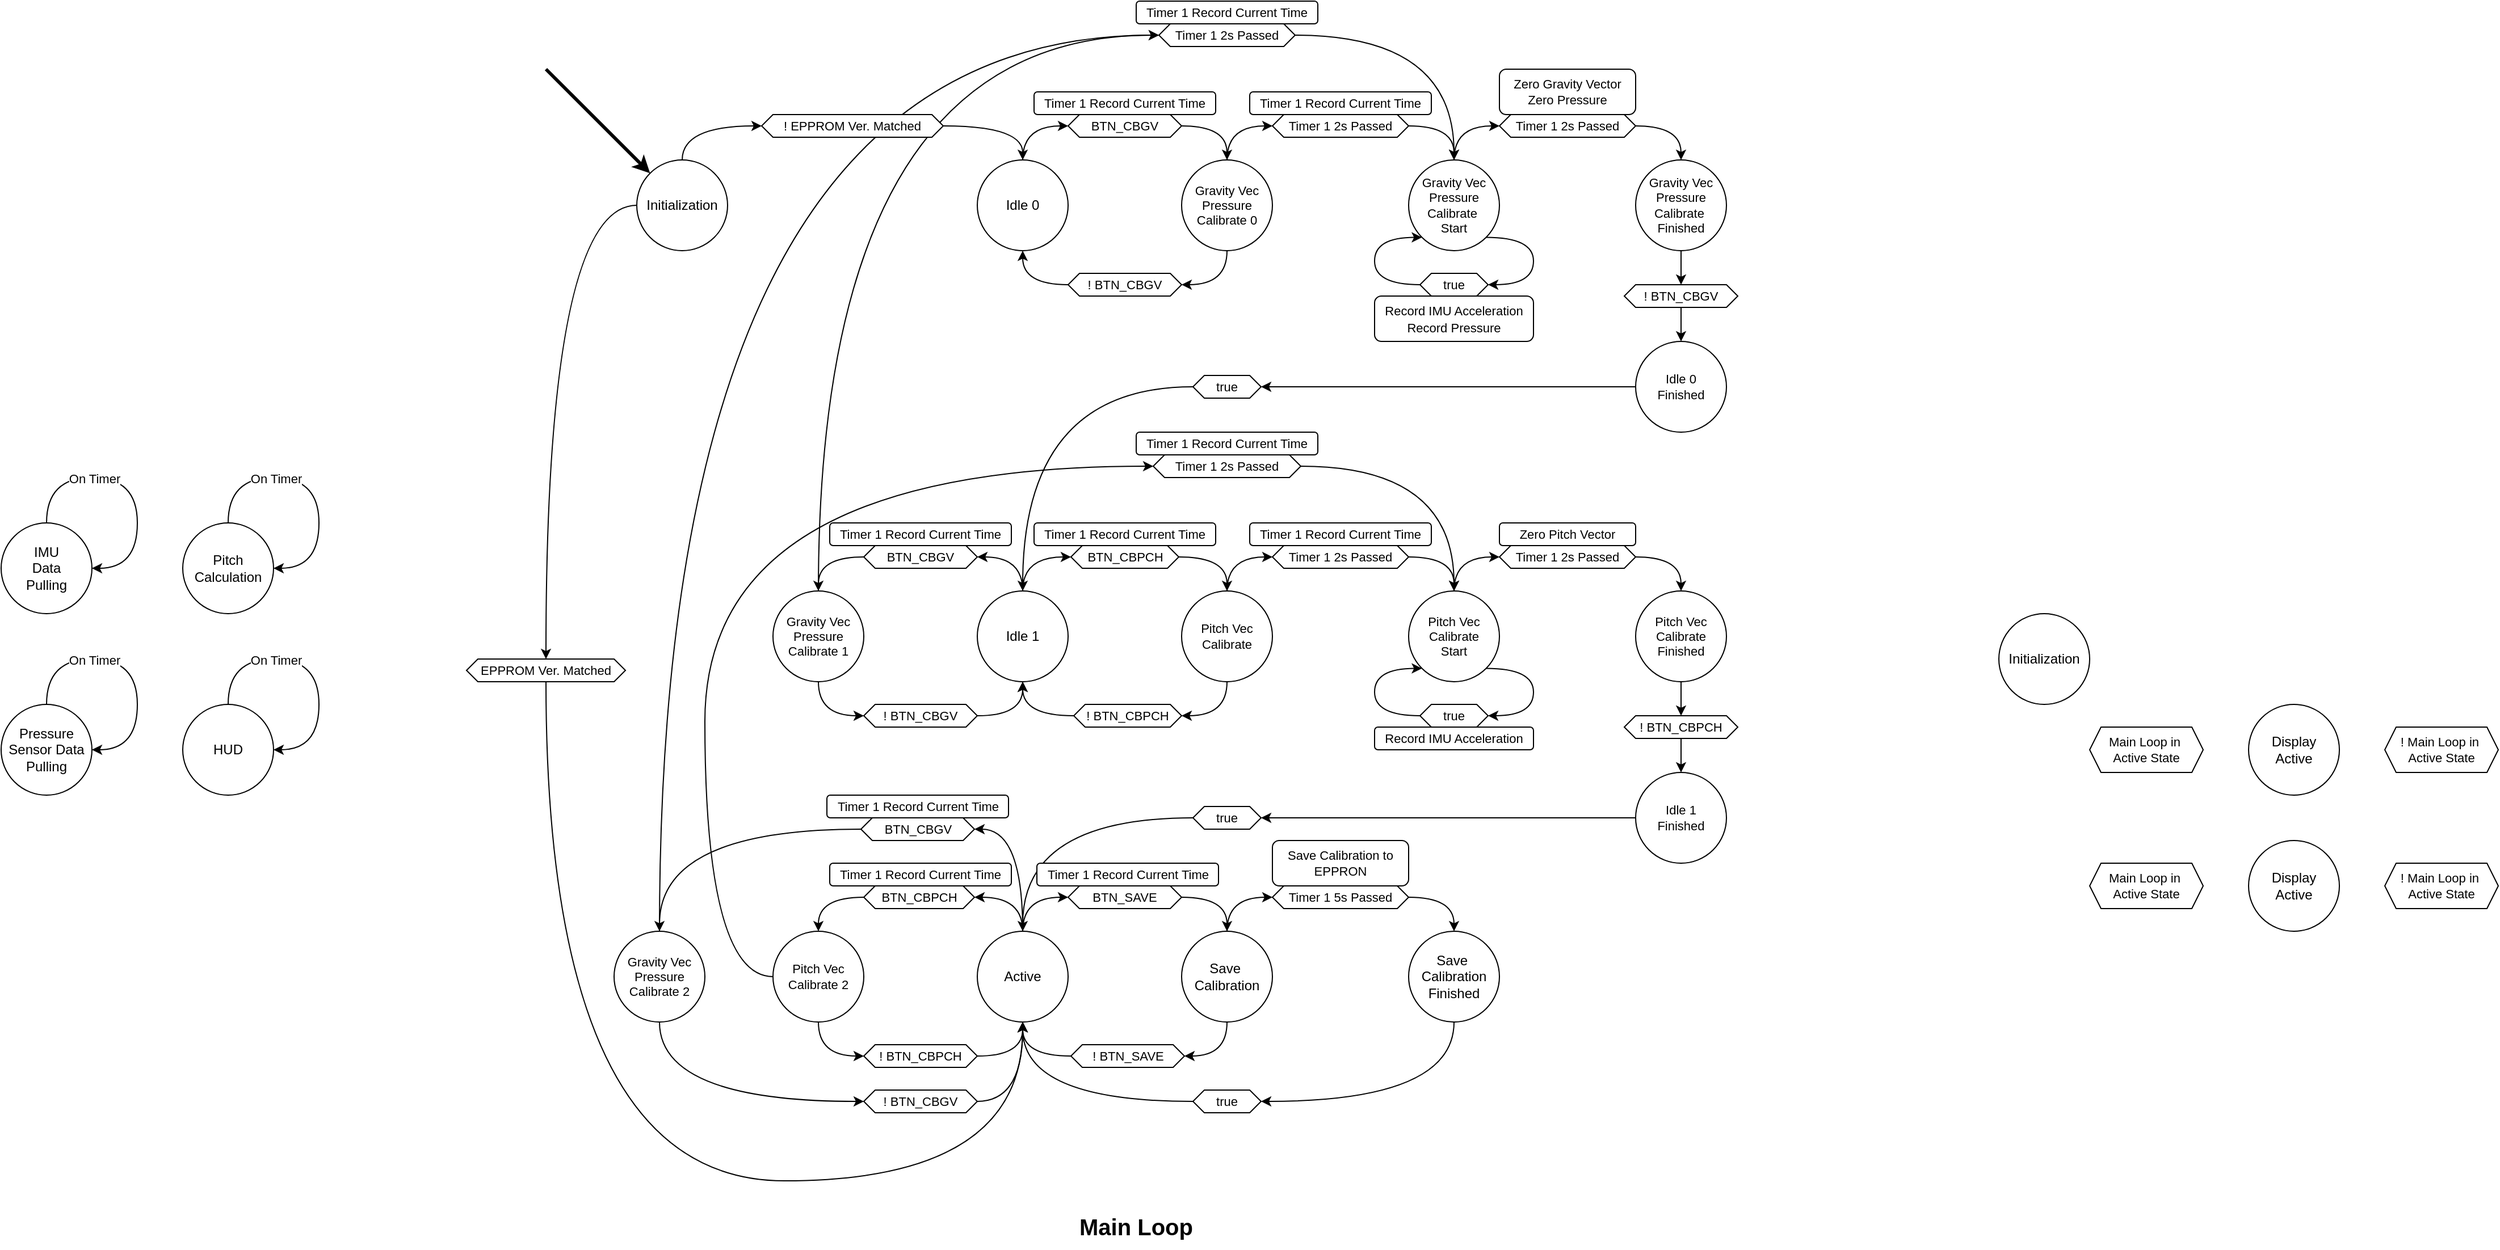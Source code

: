 <mxfile version="26.0.4">
  <diagram name="Page-1" id="vc2-ugjVfAUITuuNlwr3">
    <mxGraphModel dx="2925" dy="1465" grid="1" gridSize="10" guides="1" tooltips="1" connect="1" arrows="1" fold="1" page="1" pageScale="1" pageWidth="850" pageHeight="1100" math="0" shadow="0">
      <root>
        <mxCell id="0" />
        <mxCell id="1" parent="0" />
        <mxCell id="wyJI5OHo2Kch5RlbWxAS-3" style="edgeStyle=orthogonalEdgeStyle;rounded=0;orthogonalLoop=1;jettySize=auto;html=1;exitX=0.5;exitY=0;exitDx=0;exitDy=0;entryX=1;entryY=0.5;entryDx=0;entryDy=0;curved=1;" parent="1" source="wyJI5OHo2Kch5RlbWxAS-1" target="wyJI5OHo2Kch5RlbWxAS-1" edge="1">
          <mxGeometry relative="1" as="geometry">
            <mxPoint x="-630" y="920" as="targetPoint" />
            <Array as="points">
              <mxPoint x="-720" y="1040" />
              <mxPoint x="-640" y="1040" />
              <mxPoint x="-640" y="1120" />
            </Array>
          </mxGeometry>
        </mxCell>
        <mxCell id="wyJI5OHo2Kch5RlbWxAS-4" value="On Timer" style="edgeLabel;html=1;align=center;verticalAlign=middle;resizable=0;points=[];" parent="wyJI5OHo2Kch5RlbWxAS-3" vertex="1" connectable="0">
          <mxGeometry x="-0.317" y="-1" relative="1" as="geometry">
            <mxPoint as="offset" />
          </mxGeometry>
        </mxCell>
        <mxCell id="wyJI5OHo2Kch5RlbWxAS-1" value="IMU&lt;div&gt;Data&lt;/div&gt;&lt;div&gt;Pulling&lt;/div&gt;" style="ellipse;whiteSpace=wrap;html=1;aspect=fixed;" parent="1" vertex="1">
          <mxGeometry x="-760" y="1080" width="80" height="80" as="geometry" />
        </mxCell>
        <mxCell id="wyJI5OHo2Kch5RlbWxAS-5" style="edgeStyle=orthogonalEdgeStyle;rounded=0;orthogonalLoop=1;jettySize=auto;html=1;exitX=0.5;exitY=0;exitDx=0;exitDy=0;entryX=1;entryY=0.5;entryDx=0;entryDy=0;curved=1;" parent="1" source="wyJI5OHo2Kch5RlbWxAS-7" target="wyJI5OHo2Kch5RlbWxAS-7" edge="1">
          <mxGeometry relative="1" as="geometry">
            <mxPoint x="-470" y="920" as="targetPoint" />
            <Array as="points">
              <mxPoint x="-560" y="1040" />
              <mxPoint x="-480" y="1040" />
              <mxPoint x="-480" y="1120" />
            </Array>
          </mxGeometry>
        </mxCell>
        <mxCell id="wyJI5OHo2Kch5RlbWxAS-6" value="On Timer" style="edgeLabel;html=1;align=center;verticalAlign=middle;resizable=0;points=[];" parent="wyJI5OHo2Kch5RlbWxAS-5" vertex="1" connectable="0">
          <mxGeometry x="-0.317" y="-1" relative="1" as="geometry">
            <mxPoint as="offset" />
          </mxGeometry>
        </mxCell>
        <mxCell id="wyJI5OHo2Kch5RlbWxAS-7" value="Pitch Calculation" style="ellipse;whiteSpace=wrap;html=1;aspect=fixed;" parent="1" vertex="1">
          <mxGeometry x="-600" y="1080" width="80" height="80" as="geometry" />
        </mxCell>
        <mxCell id="wyJI5OHo2Kch5RlbWxAS-8" style="edgeStyle=orthogonalEdgeStyle;rounded=0;orthogonalLoop=1;jettySize=auto;html=1;exitX=0.5;exitY=0;exitDx=0;exitDy=0;entryX=1;entryY=0.5;entryDx=0;entryDy=0;curved=1;" parent="1" source="wyJI5OHo2Kch5RlbWxAS-10" target="wyJI5OHo2Kch5RlbWxAS-10" edge="1">
          <mxGeometry relative="1" as="geometry">
            <mxPoint x="-470" y="1080" as="targetPoint" />
            <Array as="points">
              <mxPoint x="-560" y="1200" />
              <mxPoint x="-480" y="1200" />
              <mxPoint x="-480" y="1280" />
            </Array>
          </mxGeometry>
        </mxCell>
        <mxCell id="wyJI5OHo2Kch5RlbWxAS-9" value="On Timer" style="edgeLabel;html=1;align=center;verticalAlign=middle;resizable=0;points=[];" parent="wyJI5OHo2Kch5RlbWxAS-8" vertex="1" connectable="0">
          <mxGeometry x="-0.317" y="-1" relative="1" as="geometry">
            <mxPoint as="offset" />
          </mxGeometry>
        </mxCell>
        <mxCell id="wyJI5OHo2Kch5RlbWxAS-10" value="HUD" style="ellipse;whiteSpace=wrap;html=1;aspect=fixed;" parent="1" vertex="1">
          <mxGeometry x="-600" y="1240" width="80" height="80" as="geometry" />
        </mxCell>
        <mxCell id="wyJI5OHo2Kch5RlbWxAS-11" style="edgeStyle=orthogonalEdgeStyle;rounded=0;orthogonalLoop=1;jettySize=auto;html=1;exitX=0.5;exitY=0;exitDx=0;exitDy=0;entryX=1;entryY=0.5;entryDx=0;entryDy=0;curved=1;" parent="1" source="wyJI5OHo2Kch5RlbWxAS-13" target="wyJI5OHo2Kch5RlbWxAS-13" edge="1">
          <mxGeometry relative="1" as="geometry">
            <mxPoint x="-630" y="1080" as="targetPoint" />
            <Array as="points">
              <mxPoint x="-720" y="1200" />
              <mxPoint x="-640" y="1200" />
              <mxPoint x="-640" y="1280" />
            </Array>
          </mxGeometry>
        </mxCell>
        <mxCell id="wyJI5OHo2Kch5RlbWxAS-12" value="On Timer" style="edgeLabel;html=1;align=center;verticalAlign=middle;resizable=0;points=[];" parent="wyJI5OHo2Kch5RlbWxAS-11" vertex="1" connectable="0">
          <mxGeometry x="-0.317" y="-1" relative="1" as="geometry">
            <mxPoint as="offset" />
          </mxGeometry>
        </mxCell>
        <mxCell id="wyJI5OHo2Kch5RlbWxAS-13" value="Pressure Sensor Data Pulling" style="ellipse;whiteSpace=wrap;html=1;aspect=fixed;" parent="1" vertex="1">
          <mxGeometry x="-760" y="1240" width="80" height="80" as="geometry" />
        </mxCell>
        <mxCell id="_yVc6Fe7BxlGdp1vEw1C-26" style="edgeStyle=orthogonalEdgeStyle;shape=connector;curved=1;rounded=0;orthogonalLoop=1;jettySize=auto;html=1;exitX=0.5;exitY=0;exitDx=0;exitDy=0;entryX=0;entryY=0.5;entryDx=0;entryDy=0;strokeColor=default;align=center;verticalAlign=middle;fontFamily=Helvetica;fontSize=11;fontColor=default;labelBackgroundColor=default;endArrow=classic;" edge="1" parent="1" source="wyJI5OHo2Kch5RlbWxAS-14" target="_yVc6Fe7BxlGdp1vEw1C-16">
          <mxGeometry relative="1" as="geometry" />
        </mxCell>
        <mxCell id="wyJI5OHo2Kch5RlbWxAS-14" value="Idle 0" style="ellipse;whiteSpace=wrap;html=1;aspect=fixed;" parent="1" vertex="1">
          <mxGeometry x="100" y="760" width="80" height="80" as="geometry" />
        </mxCell>
        <mxCell id="_yVc6Fe7BxlGdp1vEw1C-29" style="edgeStyle=orthogonalEdgeStyle;shape=connector;curved=1;rounded=0;orthogonalLoop=1;jettySize=auto;html=1;exitX=0.5;exitY=1;exitDx=0;exitDy=0;entryX=1;entryY=0.5;entryDx=0;entryDy=0;strokeColor=default;align=center;verticalAlign=middle;fontFamily=Helvetica;fontSize=11;fontColor=default;labelBackgroundColor=default;endArrow=classic;" edge="1" parent="1" source="wyJI5OHo2Kch5RlbWxAS-16" target="_yVc6Fe7BxlGdp1vEw1C-19">
          <mxGeometry relative="1" as="geometry" />
        </mxCell>
        <mxCell id="_yVc6Fe7BxlGdp1vEw1C-31" style="edgeStyle=orthogonalEdgeStyle;shape=connector;curved=1;rounded=0;orthogonalLoop=1;jettySize=auto;html=1;exitX=0.5;exitY=0;exitDx=0;exitDy=0;entryX=0;entryY=0.5;entryDx=0;entryDy=0;strokeColor=default;align=center;verticalAlign=middle;fontFamily=Helvetica;fontSize=11;fontColor=default;labelBackgroundColor=default;endArrow=classic;" edge="1" parent="1" source="wyJI5OHo2Kch5RlbWxAS-16" target="_yVc6Fe7BxlGdp1vEw1C-18">
          <mxGeometry relative="1" as="geometry" />
        </mxCell>
        <mxCell id="wyJI5OHo2Kch5RlbWxAS-16" value="&lt;div&gt;Gravity Vec&lt;/div&gt;&lt;div&gt;Pressure&lt;/div&gt;&lt;div&gt;Calibrate 0&lt;/div&gt;" style="ellipse;whiteSpace=wrap;html=1;aspect=fixed;fontFamily=Helvetica;fontSize=11;fontColor=default;labelBackgroundColor=default;" parent="1" vertex="1">
          <mxGeometry x="280" y="760" width="80" height="80" as="geometry" />
        </mxCell>
        <mxCell id="_yVc6Fe7BxlGdp1vEw1C-33" style="edgeStyle=orthogonalEdgeStyle;shape=connector;curved=1;rounded=0;orthogonalLoop=1;jettySize=auto;html=1;exitX=1;exitY=1;exitDx=0;exitDy=0;entryX=1;entryY=0.5;entryDx=0;entryDy=0;strokeColor=default;align=center;verticalAlign=middle;fontFamily=Helvetica;fontSize=11;fontColor=default;labelBackgroundColor=default;endArrow=classic;" edge="1" parent="1" source="wyJI5OHo2Kch5RlbWxAS-17" target="_yVc6Fe7BxlGdp1vEw1C-20">
          <mxGeometry relative="1" as="geometry">
            <Array as="points">
              <mxPoint x="590" y="828" />
              <mxPoint x="590" y="870" />
            </Array>
          </mxGeometry>
        </mxCell>
        <mxCell id="_yVc6Fe7BxlGdp1vEw1C-35" style="edgeStyle=orthogonalEdgeStyle;shape=connector;curved=1;rounded=0;orthogonalLoop=1;jettySize=auto;html=1;exitX=0.5;exitY=0;exitDx=0;exitDy=0;entryX=0;entryY=0.5;entryDx=0;entryDy=0;strokeColor=default;align=center;verticalAlign=middle;fontFamily=Helvetica;fontSize=11;fontColor=default;labelBackgroundColor=default;endArrow=classic;" edge="1" parent="1" source="wyJI5OHo2Kch5RlbWxAS-17" target="_yVc6Fe7BxlGdp1vEw1C-23">
          <mxGeometry relative="1" as="geometry" />
        </mxCell>
        <mxCell id="wyJI5OHo2Kch5RlbWxAS-17" value="&lt;div&gt;&lt;div&gt;Gravity Vec&lt;/div&gt;&lt;div&gt;Pressure&lt;/div&gt;Calibrate&amp;nbsp;&lt;/div&gt;&lt;div&gt;Start&lt;br&gt;&lt;/div&gt;" style="ellipse;whiteSpace=wrap;html=1;aspect=fixed;fontFamily=Helvetica;fontSize=11;fontColor=default;labelBackgroundColor=default;" parent="1" vertex="1">
          <mxGeometry x="480" y="760" width="80" height="80" as="geometry" />
        </mxCell>
        <mxCell id="_yVc6Fe7BxlGdp1vEw1C-165" style="edgeStyle=orthogonalEdgeStyle;shape=connector;curved=1;rounded=0;orthogonalLoop=1;jettySize=auto;html=1;exitX=0.5;exitY=1;exitDx=0;exitDy=0;entryX=0.5;entryY=0;entryDx=0;entryDy=0;strokeColor=default;align=center;verticalAlign=middle;fontFamily=Helvetica;fontSize=11;fontColor=default;labelBackgroundColor=default;endArrow=classic;" edge="1" parent="1" source="wyJI5OHo2Kch5RlbWxAS-18" target="_yVc6Fe7BxlGdp1vEw1C-110">
          <mxGeometry relative="1" as="geometry" />
        </mxCell>
        <mxCell id="wyJI5OHo2Kch5RlbWxAS-18" value="&lt;div&gt;&lt;div&gt;Gravity Vec&lt;/div&gt;&lt;div&gt;Pressure&lt;/div&gt;Calibrate&amp;nbsp;&lt;/div&gt;&lt;div&gt;Finished&lt;br&gt;&lt;/div&gt;" style="ellipse;whiteSpace=wrap;html=1;aspect=fixed;fontFamily=Helvetica;fontSize=11;fontColor=default;labelBackgroundColor=default;" parent="1" vertex="1">
          <mxGeometry x="680" y="760" width="80" height="80" as="geometry" />
        </mxCell>
        <mxCell id="wyJI5OHo2Kch5RlbWxAS-42" value="Zero Gravity Vector&lt;div&gt;Zero Pressure&lt;/div&gt;" style="rounded=1;whiteSpace=wrap;html=1;fontFamily=Helvetica;fontSize=11;fontColor=default;labelBackgroundColor=default;" parent="1" vertex="1">
          <mxGeometry x="560" y="680" width="120" height="40" as="geometry" />
        </mxCell>
        <mxCell id="_yVc6Fe7BxlGdp1vEw1C-2" value="&lt;span style=&quot;font-size: 11px; text-wrap: nowrap; background-color: rgb(255, 255, 255);&quot;&gt;Timer 1 Record Current Time&lt;/span&gt;" style="rounded=1;whiteSpace=wrap;html=1;" vertex="1" parent="1">
          <mxGeometry x="150" y="700" width="160" height="20" as="geometry" />
        </mxCell>
        <mxCell id="_yVc6Fe7BxlGdp1vEw1C-28" style="edgeStyle=orthogonalEdgeStyle;shape=connector;curved=1;rounded=0;orthogonalLoop=1;jettySize=auto;html=1;exitX=1;exitY=0.5;exitDx=0;exitDy=0;entryX=0.5;entryY=0;entryDx=0;entryDy=0;strokeColor=default;align=center;verticalAlign=middle;fontFamily=Helvetica;fontSize=11;fontColor=default;labelBackgroundColor=default;endArrow=classic;" edge="1" parent="1" source="_yVc6Fe7BxlGdp1vEw1C-16" target="wyJI5OHo2Kch5RlbWxAS-16">
          <mxGeometry relative="1" as="geometry" />
        </mxCell>
        <mxCell id="_yVc6Fe7BxlGdp1vEw1C-16" value="&lt;span style=&quot;text-wrap: nowrap;&quot;&gt;BTN_CBGV&lt;/span&gt;" style="shape=hexagon;perimeter=hexagonPerimeter2;whiteSpace=wrap;html=1;fixedSize=1;fontFamily=Helvetica;fontSize=11;fontColor=default;labelBackgroundColor=default;size=10;" vertex="1" parent="1">
          <mxGeometry x="180" y="720" width="100" height="20" as="geometry" />
        </mxCell>
        <mxCell id="_yVc6Fe7BxlGdp1vEw1C-32" style="edgeStyle=orthogonalEdgeStyle;shape=connector;curved=1;rounded=0;orthogonalLoop=1;jettySize=auto;html=1;exitX=1;exitY=0.5;exitDx=0;exitDy=0;entryX=0.5;entryY=0;entryDx=0;entryDy=0;strokeColor=default;align=center;verticalAlign=middle;fontFamily=Helvetica;fontSize=11;fontColor=default;labelBackgroundColor=default;endArrow=classic;" edge="1" parent="1" source="_yVc6Fe7BxlGdp1vEw1C-18" target="wyJI5OHo2Kch5RlbWxAS-17">
          <mxGeometry relative="1" as="geometry" />
        </mxCell>
        <mxCell id="_yVc6Fe7BxlGdp1vEw1C-18" value="&lt;span style=&quot;text-wrap: nowrap;&quot;&gt;Timer 1&amp;nbsp;&lt;/span&gt;&lt;span style=&quot;text-wrap: nowrap;&quot;&gt;2s Passed&lt;/span&gt;" style="shape=hexagon;perimeter=hexagonPerimeter2;whiteSpace=wrap;html=1;fixedSize=1;fontFamily=Helvetica;fontSize=11;fontColor=default;labelBackgroundColor=default;size=10;" vertex="1" parent="1">
          <mxGeometry x="360" y="720" width="120" height="20" as="geometry" />
        </mxCell>
        <mxCell id="_yVc6Fe7BxlGdp1vEw1C-30" style="edgeStyle=orthogonalEdgeStyle;shape=connector;curved=1;rounded=0;orthogonalLoop=1;jettySize=auto;html=1;exitX=0;exitY=0.5;exitDx=0;exitDy=0;entryX=0.5;entryY=1;entryDx=0;entryDy=0;strokeColor=default;align=center;verticalAlign=middle;fontFamily=Helvetica;fontSize=11;fontColor=default;labelBackgroundColor=default;endArrow=classic;" edge="1" parent="1" source="_yVc6Fe7BxlGdp1vEw1C-19" target="wyJI5OHo2Kch5RlbWxAS-14">
          <mxGeometry relative="1" as="geometry" />
        </mxCell>
        <mxCell id="_yVc6Fe7BxlGdp1vEw1C-19" value="&lt;span style=&quot;text-wrap: nowrap;&quot;&gt;! BTN_CBGV&lt;/span&gt;" style="shape=hexagon;perimeter=hexagonPerimeter2;whiteSpace=wrap;html=1;fixedSize=1;fontFamily=Helvetica;fontSize=11;fontColor=default;labelBackgroundColor=default;size=10;" vertex="1" parent="1">
          <mxGeometry x="180" y="860" width="100" height="20" as="geometry" />
        </mxCell>
        <mxCell id="_yVc6Fe7BxlGdp1vEw1C-34" style="edgeStyle=orthogonalEdgeStyle;shape=connector;curved=1;rounded=0;orthogonalLoop=1;jettySize=auto;html=1;exitX=0;exitY=0.5;exitDx=0;exitDy=0;entryX=0;entryY=1;entryDx=0;entryDy=0;strokeColor=default;align=center;verticalAlign=middle;fontFamily=Helvetica;fontSize=11;fontColor=default;labelBackgroundColor=default;endArrow=classic;" edge="1" parent="1" source="_yVc6Fe7BxlGdp1vEw1C-20" target="wyJI5OHo2Kch5RlbWxAS-17">
          <mxGeometry relative="1" as="geometry">
            <Array as="points">
              <mxPoint x="450" y="870" />
              <mxPoint x="450" y="828" />
            </Array>
          </mxGeometry>
        </mxCell>
        <mxCell id="_yVc6Fe7BxlGdp1vEw1C-20" value="&lt;span style=&quot;text-wrap: nowrap;&quot;&gt;true&lt;/span&gt;" style="shape=hexagon;perimeter=hexagonPerimeter2;whiteSpace=wrap;html=1;fixedSize=1;fontFamily=Helvetica;fontSize=11;fontColor=default;labelBackgroundColor=default;size=10;" vertex="1" parent="1">
          <mxGeometry x="490" y="860" width="60" height="20" as="geometry" />
        </mxCell>
        <mxCell id="_yVc6Fe7BxlGdp1vEw1C-22" value="&lt;span style=&quot;font-size: 11px; text-wrap: nowrap; background-color: rgb(255, 255, 255);&quot;&gt;Timer 1&amp;nbsp;Record Current Time&lt;/span&gt;" style="rounded=1;whiteSpace=wrap;html=1;" vertex="1" parent="1">
          <mxGeometry x="340" y="700" width="160" height="20" as="geometry" />
        </mxCell>
        <mxCell id="_yVc6Fe7BxlGdp1vEw1C-36" style="edgeStyle=orthogonalEdgeStyle;shape=connector;curved=1;rounded=0;orthogonalLoop=1;jettySize=auto;html=1;exitX=1;exitY=0.5;exitDx=0;exitDy=0;entryX=0.5;entryY=0;entryDx=0;entryDy=0;strokeColor=default;align=center;verticalAlign=middle;fontFamily=Helvetica;fontSize=11;fontColor=default;labelBackgroundColor=default;endArrow=classic;" edge="1" parent="1" source="_yVc6Fe7BxlGdp1vEw1C-23" target="wyJI5OHo2Kch5RlbWxAS-18">
          <mxGeometry relative="1" as="geometry" />
        </mxCell>
        <mxCell id="_yVc6Fe7BxlGdp1vEw1C-23" value="&lt;span style=&quot;text-wrap: nowrap;&quot;&gt;Timer 1&lt;/span&gt;&lt;span style=&quot;text-wrap: nowrap;&quot;&gt;&amp;nbsp;2s Passed&lt;/span&gt;" style="shape=hexagon;perimeter=hexagonPerimeter2;whiteSpace=wrap;html=1;fixedSize=1;fontFamily=Helvetica;fontSize=11;fontColor=default;labelBackgroundColor=default;size=10;" vertex="1" parent="1">
          <mxGeometry x="560" y="720" width="120" height="20" as="geometry" />
        </mxCell>
        <mxCell id="_yVc6Fe7BxlGdp1vEw1C-24" value="&lt;span style=&quot;font-size: 11px; text-wrap: nowrap; background-color: rgb(255, 255, 255);&quot;&gt;Record IMU Acceleration&lt;/span&gt;&lt;div&gt;&lt;span style=&quot;font-size: 11px; text-wrap: nowrap; background-color: rgb(255, 255, 255);&quot;&gt;Record Pressure&lt;/span&gt;&lt;/div&gt;" style="rounded=1;whiteSpace=wrap;html=1;" vertex="1" parent="1">
          <mxGeometry x="450" y="880" width="140" height="40" as="geometry" />
        </mxCell>
        <mxCell id="_yVc6Fe7BxlGdp1vEw1C-83" style="edgeStyle=orthogonalEdgeStyle;shape=connector;curved=1;rounded=0;orthogonalLoop=1;jettySize=auto;html=1;exitX=0.5;exitY=0;exitDx=0;exitDy=0;entryX=0;entryY=0.5;entryDx=0;entryDy=0;strokeColor=default;align=center;verticalAlign=middle;fontFamily=Helvetica;fontSize=11;fontColor=default;labelBackgroundColor=default;endArrow=classic;" edge="1" parent="1" source="_yVc6Fe7BxlGdp1vEw1C-84" target="_yVc6Fe7BxlGdp1vEw1C-95">
          <mxGeometry relative="1" as="geometry" />
        </mxCell>
        <mxCell id="_yVc6Fe7BxlGdp1vEw1C-125" style="edgeStyle=orthogonalEdgeStyle;shape=connector;curved=1;rounded=0;orthogonalLoop=1;jettySize=auto;html=1;exitX=0.5;exitY=0;exitDx=0;exitDy=0;entryX=1;entryY=0.5;entryDx=0;entryDy=0;strokeColor=default;align=center;verticalAlign=middle;fontFamily=Helvetica;fontSize=11;fontColor=default;labelBackgroundColor=default;endArrow=classic;" edge="1" parent="1" source="_yVc6Fe7BxlGdp1vEw1C-84" target="_yVc6Fe7BxlGdp1vEw1C-123">
          <mxGeometry relative="1" as="geometry" />
        </mxCell>
        <mxCell id="_yVc6Fe7BxlGdp1vEw1C-84" value="Idle 1" style="ellipse;whiteSpace=wrap;html=1;aspect=fixed;" vertex="1" parent="1">
          <mxGeometry x="100" y="1140" width="80" height="80" as="geometry" />
        </mxCell>
        <mxCell id="_yVc6Fe7BxlGdp1vEw1C-85" style="edgeStyle=orthogonalEdgeStyle;shape=connector;curved=1;rounded=0;orthogonalLoop=1;jettySize=auto;html=1;exitX=0.5;exitY=1;exitDx=0;exitDy=0;entryX=1;entryY=0.5;entryDx=0;entryDy=0;strokeColor=default;align=center;verticalAlign=middle;fontFamily=Helvetica;fontSize=11;fontColor=default;labelBackgroundColor=default;endArrow=classic;" edge="1" parent="1" source="_yVc6Fe7BxlGdp1vEw1C-87" target="_yVc6Fe7BxlGdp1vEw1C-99">
          <mxGeometry relative="1" as="geometry" />
        </mxCell>
        <mxCell id="_yVc6Fe7BxlGdp1vEw1C-86" style="edgeStyle=orthogonalEdgeStyle;shape=connector;curved=1;rounded=0;orthogonalLoop=1;jettySize=auto;html=1;exitX=0.5;exitY=0;exitDx=0;exitDy=0;entryX=0;entryY=0.5;entryDx=0;entryDy=0;strokeColor=default;align=center;verticalAlign=middle;fontFamily=Helvetica;fontSize=11;fontColor=default;labelBackgroundColor=default;endArrow=classic;" edge="1" parent="1" source="_yVc6Fe7BxlGdp1vEw1C-87" target="_yVc6Fe7BxlGdp1vEw1C-97">
          <mxGeometry relative="1" as="geometry" />
        </mxCell>
        <mxCell id="_yVc6Fe7BxlGdp1vEw1C-87" value="&lt;div&gt;Pitch Vec&lt;/div&gt;&lt;div&gt;Calibrate&lt;/div&gt;" style="ellipse;whiteSpace=wrap;html=1;aspect=fixed;fontFamily=Helvetica;fontSize=11;fontColor=default;labelBackgroundColor=default;" vertex="1" parent="1">
          <mxGeometry x="280" y="1140" width="80" height="80" as="geometry" />
        </mxCell>
        <mxCell id="_yVc6Fe7BxlGdp1vEw1C-88" style="edgeStyle=orthogonalEdgeStyle;shape=connector;curved=1;rounded=0;orthogonalLoop=1;jettySize=auto;html=1;exitX=1;exitY=1;exitDx=0;exitDy=0;entryX=1;entryY=0.5;entryDx=0;entryDy=0;strokeColor=default;align=center;verticalAlign=middle;fontFamily=Helvetica;fontSize=11;fontColor=default;labelBackgroundColor=default;endArrow=classic;" edge="1" parent="1" source="_yVc6Fe7BxlGdp1vEw1C-90" target="_yVc6Fe7BxlGdp1vEw1C-101">
          <mxGeometry relative="1" as="geometry">
            <Array as="points">
              <mxPoint x="590" y="1208" />
              <mxPoint x="590" y="1250" />
            </Array>
          </mxGeometry>
        </mxCell>
        <mxCell id="_yVc6Fe7BxlGdp1vEw1C-89" style="edgeStyle=orthogonalEdgeStyle;shape=connector;curved=1;rounded=0;orthogonalLoop=1;jettySize=auto;html=1;exitX=0.5;exitY=0;exitDx=0;exitDy=0;entryX=0;entryY=0.5;entryDx=0;entryDy=0;strokeColor=default;align=center;verticalAlign=middle;fontFamily=Helvetica;fontSize=11;fontColor=default;labelBackgroundColor=default;endArrow=classic;" edge="1" parent="1" source="_yVc6Fe7BxlGdp1vEw1C-90" target="_yVc6Fe7BxlGdp1vEw1C-104">
          <mxGeometry relative="1" as="geometry" />
        </mxCell>
        <mxCell id="_yVc6Fe7BxlGdp1vEw1C-90" value="&lt;div&gt;Pitch Vec&lt;/div&gt;&lt;div&gt;Calibrate&lt;/div&gt;&lt;div&gt;Start&lt;/div&gt;" style="ellipse;whiteSpace=wrap;html=1;aspect=fixed;fontFamily=Helvetica;fontSize=11;fontColor=default;labelBackgroundColor=default;" vertex="1" parent="1">
          <mxGeometry x="480" y="1140" width="80" height="80" as="geometry" />
        </mxCell>
        <mxCell id="_yVc6Fe7BxlGdp1vEw1C-168" style="edgeStyle=orthogonalEdgeStyle;shape=connector;curved=1;rounded=0;orthogonalLoop=1;jettySize=auto;html=1;exitX=0.5;exitY=1;exitDx=0;exitDy=0;entryX=0.5;entryY=0;entryDx=0;entryDy=0;strokeColor=default;align=center;verticalAlign=middle;fontFamily=Helvetica;fontSize=11;fontColor=default;labelBackgroundColor=default;endArrow=classic;" edge="1" parent="1" source="_yVc6Fe7BxlGdp1vEw1C-91" target="_yVc6Fe7BxlGdp1vEw1C-119">
          <mxGeometry relative="1" as="geometry" />
        </mxCell>
        <mxCell id="_yVc6Fe7BxlGdp1vEw1C-91" value="&lt;div&gt;Pitch Vec&lt;/div&gt;&lt;div&gt;Calibrate&lt;/div&gt;&lt;div&gt;Finished&lt;/div&gt;" style="ellipse;whiteSpace=wrap;html=1;aspect=fixed;fontFamily=Helvetica;fontSize=11;fontColor=default;labelBackgroundColor=default;" vertex="1" parent="1">
          <mxGeometry x="680" y="1140" width="80" height="80" as="geometry" />
        </mxCell>
        <mxCell id="_yVc6Fe7BxlGdp1vEw1C-92" value="Zero Pitch Vector" style="rounded=1;whiteSpace=wrap;html=1;fontFamily=Helvetica;fontSize=11;fontColor=default;labelBackgroundColor=default;" vertex="1" parent="1">
          <mxGeometry x="560" y="1080" width="120" height="20" as="geometry" />
        </mxCell>
        <mxCell id="_yVc6Fe7BxlGdp1vEw1C-93" value="&lt;span style=&quot;font-size: 11px; text-wrap: nowrap; background-color: rgb(255, 255, 255);&quot;&gt;Timer 1 Record Current Time&lt;/span&gt;" style="rounded=1;whiteSpace=wrap;html=1;" vertex="1" parent="1">
          <mxGeometry x="150" y="1080" width="160" height="20" as="geometry" />
        </mxCell>
        <mxCell id="_yVc6Fe7BxlGdp1vEw1C-94" style="edgeStyle=orthogonalEdgeStyle;shape=connector;curved=1;rounded=0;orthogonalLoop=1;jettySize=auto;html=1;exitX=1;exitY=0.5;exitDx=0;exitDy=0;entryX=0.5;entryY=0;entryDx=0;entryDy=0;strokeColor=default;align=center;verticalAlign=middle;fontFamily=Helvetica;fontSize=11;fontColor=default;labelBackgroundColor=default;endArrow=classic;" edge="1" parent="1" source="_yVc6Fe7BxlGdp1vEw1C-95" target="_yVc6Fe7BxlGdp1vEw1C-87">
          <mxGeometry relative="1" as="geometry" />
        </mxCell>
        <mxCell id="_yVc6Fe7BxlGdp1vEw1C-95" value="&lt;span style=&quot;text-wrap: nowrap;&quot;&gt;BTN_CBPCH&lt;/span&gt;" style="shape=hexagon;perimeter=hexagonPerimeter2;whiteSpace=wrap;html=1;fixedSize=1;fontFamily=Helvetica;fontSize=11;fontColor=default;labelBackgroundColor=default;size=10;" vertex="1" parent="1">
          <mxGeometry x="182.5" y="1100" width="95" height="20" as="geometry" />
        </mxCell>
        <mxCell id="_yVc6Fe7BxlGdp1vEw1C-96" style="edgeStyle=orthogonalEdgeStyle;shape=connector;curved=1;rounded=0;orthogonalLoop=1;jettySize=auto;html=1;exitX=1;exitY=0.5;exitDx=0;exitDy=0;entryX=0.5;entryY=0;entryDx=0;entryDy=0;strokeColor=default;align=center;verticalAlign=middle;fontFamily=Helvetica;fontSize=11;fontColor=default;labelBackgroundColor=default;endArrow=classic;" edge="1" parent="1" source="_yVc6Fe7BxlGdp1vEw1C-97" target="_yVc6Fe7BxlGdp1vEw1C-90">
          <mxGeometry relative="1" as="geometry" />
        </mxCell>
        <mxCell id="_yVc6Fe7BxlGdp1vEw1C-97" value="&lt;span style=&quot;text-wrap: nowrap;&quot;&gt;Timer 1&amp;nbsp;&lt;/span&gt;&lt;span style=&quot;text-wrap: nowrap;&quot;&gt;2s Passed&lt;/span&gt;" style="shape=hexagon;perimeter=hexagonPerimeter2;whiteSpace=wrap;html=1;fixedSize=1;fontFamily=Helvetica;fontSize=11;fontColor=default;labelBackgroundColor=default;size=10;" vertex="1" parent="1">
          <mxGeometry x="360" y="1100" width="120" height="20" as="geometry" />
        </mxCell>
        <mxCell id="_yVc6Fe7BxlGdp1vEw1C-98" style="edgeStyle=orthogonalEdgeStyle;shape=connector;curved=1;rounded=0;orthogonalLoop=1;jettySize=auto;html=1;exitX=0;exitY=0.5;exitDx=0;exitDy=0;entryX=0.5;entryY=1;entryDx=0;entryDy=0;strokeColor=default;align=center;verticalAlign=middle;fontFamily=Helvetica;fontSize=11;fontColor=default;labelBackgroundColor=default;endArrow=classic;" edge="1" parent="1" source="_yVc6Fe7BxlGdp1vEw1C-99" target="_yVc6Fe7BxlGdp1vEw1C-84">
          <mxGeometry relative="1" as="geometry" />
        </mxCell>
        <mxCell id="_yVc6Fe7BxlGdp1vEw1C-99" value="&lt;span style=&quot;text-wrap: nowrap;&quot;&gt;! BTN_CBPCH&lt;/span&gt;" style="shape=hexagon;perimeter=hexagonPerimeter2;whiteSpace=wrap;html=1;fixedSize=1;fontFamily=Helvetica;fontSize=11;fontColor=default;labelBackgroundColor=default;size=10;" vertex="1" parent="1">
          <mxGeometry x="185" y="1240" width="95" height="20" as="geometry" />
        </mxCell>
        <mxCell id="_yVc6Fe7BxlGdp1vEw1C-100" style="edgeStyle=orthogonalEdgeStyle;shape=connector;curved=1;rounded=0;orthogonalLoop=1;jettySize=auto;html=1;exitX=0;exitY=0.5;exitDx=0;exitDy=0;entryX=0;entryY=1;entryDx=0;entryDy=0;strokeColor=default;align=center;verticalAlign=middle;fontFamily=Helvetica;fontSize=11;fontColor=default;labelBackgroundColor=default;endArrow=classic;" edge="1" parent="1" source="_yVc6Fe7BxlGdp1vEw1C-101" target="_yVc6Fe7BxlGdp1vEw1C-90">
          <mxGeometry relative="1" as="geometry">
            <Array as="points">
              <mxPoint x="450" y="1250" />
              <mxPoint x="450" y="1208" />
            </Array>
          </mxGeometry>
        </mxCell>
        <mxCell id="_yVc6Fe7BxlGdp1vEw1C-101" value="&lt;span style=&quot;text-wrap: nowrap;&quot;&gt;true&lt;/span&gt;" style="shape=hexagon;perimeter=hexagonPerimeter2;whiteSpace=wrap;html=1;fixedSize=1;fontFamily=Helvetica;fontSize=11;fontColor=default;labelBackgroundColor=default;size=10;" vertex="1" parent="1">
          <mxGeometry x="490" y="1240" width="60" height="20" as="geometry" />
        </mxCell>
        <mxCell id="_yVc6Fe7BxlGdp1vEw1C-102" value="&lt;span style=&quot;font-size: 11px; text-wrap: nowrap; background-color: rgb(255, 255, 255);&quot;&gt;Timer 1&amp;nbsp;Record Current Time&lt;/span&gt;" style="rounded=1;whiteSpace=wrap;html=1;" vertex="1" parent="1">
          <mxGeometry x="340" y="1080" width="160" height="20" as="geometry" />
        </mxCell>
        <mxCell id="_yVc6Fe7BxlGdp1vEw1C-103" style="edgeStyle=orthogonalEdgeStyle;shape=connector;curved=1;rounded=0;orthogonalLoop=1;jettySize=auto;html=1;exitX=1;exitY=0.5;exitDx=0;exitDy=0;entryX=0.5;entryY=0;entryDx=0;entryDy=0;strokeColor=default;align=center;verticalAlign=middle;fontFamily=Helvetica;fontSize=11;fontColor=default;labelBackgroundColor=default;endArrow=classic;" edge="1" parent="1" source="_yVc6Fe7BxlGdp1vEw1C-104" target="_yVc6Fe7BxlGdp1vEw1C-91">
          <mxGeometry relative="1" as="geometry" />
        </mxCell>
        <mxCell id="_yVc6Fe7BxlGdp1vEw1C-104" value="&lt;span style=&quot;text-wrap: nowrap;&quot;&gt;Timer 1&lt;/span&gt;&lt;span style=&quot;text-wrap: nowrap;&quot;&gt;&amp;nbsp;2s Passed&lt;/span&gt;" style="shape=hexagon;perimeter=hexagonPerimeter2;whiteSpace=wrap;html=1;fixedSize=1;fontFamily=Helvetica;fontSize=11;fontColor=default;labelBackgroundColor=default;size=10;" vertex="1" parent="1">
          <mxGeometry x="560" y="1100" width="120" height="20" as="geometry" />
        </mxCell>
        <mxCell id="_yVc6Fe7BxlGdp1vEw1C-105" value="&lt;span style=&quot;font-size: 11px; text-wrap: nowrap; background-color: rgb(255, 255, 255);&quot;&gt;Record IMU Acceleration&lt;/span&gt;" style="rounded=1;whiteSpace=wrap;html=1;" vertex="1" parent="1">
          <mxGeometry x="450" y="1260" width="140" height="20" as="geometry" />
        </mxCell>
        <mxCell id="_yVc6Fe7BxlGdp1vEw1C-114" style="edgeStyle=orthogonalEdgeStyle;shape=connector;curved=1;rounded=0;orthogonalLoop=1;jettySize=auto;html=1;exitX=0;exitY=0.5;exitDx=0;exitDy=0;entryX=0.5;entryY=0;entryDx=0;entryDy=0;strokeColor=default;align=center;verticalAlign=middle;fontFamily=Helvetica;fontSize=11;fontColor=default;labelBackgroundColor=default;endArrow=classic;" edge="1" parent="1" source="_yVc6Fe7BxlGdp1vEw1C-106" target="_yVc6Fe7BxlGdp1vEw1C-84">
          <mxGeometry relative="1" as="geometry" />
        </mxCell>
        <mxCell id="_yVc6Fe7BxlGdp1vEw1C-106" value="&lt;span style=&quot;text-wrap: nowrap;&quot;&gt;true&lt;/span&gt;" style="shape=hexagon;perimeter=hexagonPerimeter2;whiteSpace=wrap;html=1;fixedSize=1;fontFamily=Helvetica;fontSize=11;fontColor=default;labelBackgroundColor=default;size=10;" vertex="1" parent="1">
          <mxGeometry x="290" y="950" width="60" height="20" as="geometry" />
        </mxCell>
        <mxCell id="_yVc6Fe7BxlGdp1vEw1C-167" style="edgeStyle=orthogonalEdgeStyle;shape=connector;curved=1;rounded=0;orthogonalLoop=1;jettySize=auto;html=1;exitX=0;exitY=0.5;exitDx=0;exitDy=0;entryX=1;entryY=0.5;entryDx=0;entryDy=0;strokeColor=default;align=center;verticalAlign=middle;fontFamily=Helvetica;fontSize=11;fontColor=default;labelBackgroundColor=default;endArrow=classic;" edge="1" parent="1" source="_yVc6Fe7BxlGdp1vEw1C-109" target="_yVc6Fe7BxlGdp1vEw1C-106">
          <mxGeometry relative="1" as="geometry" />
        </mxCell>
        <mxCell id="_yVc6Fe7BxlGdp1vEw1C-109" value="&lt;div&gt;&lt;div&gt;Idle 0&lt;/div&gt;&lt;/div&gt;&lt;div&gt;Finished&lt;/div&gt;" style="ellipse;whiteSpace=wrap;html=1;aspect=fixed;fontFamily=Helvetica;fontSize=11;fontColor=default;labelBackgroundColor=default;" vertex="1" parent="1">
          <mxGeometry x="680" y="920" width="80" height="80" as="geometry" />
        </mxCell>
        <mxCell id="_yVc6Fe7BxlGdp1vEw1C-166" style="edgeStyle=orthogonalEdgeStyle;shape=connector;curved=1;rounded=0;orthogonalLoop=1;jettySize=auto;html=1;exitX=0.5;exitY=1;exitDx=0;exitDy=0;entryX=0.5;entryY=0;entryDx=0;entryDy=0;strokeColor=default;align=center;verticalAlign=middle;fontFamily=Helvetica;fontSize=11;fontColor=default;labelBackgroundColor=default;endArrow=classic;" edge="1" parent="1" source="_yVc6Fe7BxlGdp1vEw1C-110" target="_yVc6Fe7BxlGdp1vEw1C-109">
          <mxGeometry relative="1" as="geometry" />
        </mxCell>
        <mxCell id="_yVc6Fe7BxlGdp1vEw1C-110" value="&lt;span style=&quot;text-wrap: nowrap;&quot;&gt;! BTN_CBGV&lt;/span&gt;" style="shape=hexagon;perimeter=hexagonPerimeter2;whiteSpace=wrap;html=1;fixedSize=1;fontFamily=Helvetica;fontSize=11;fontColor=default;labelBackgroundColor=default;size=10;" vertex="1" parent="1">
          <mxGeometry x="670" y="870" width="100" height="20" as="geometry" />
        </mxCell>
        <mxCell id="_yVc6Fe7BxlGdp1vEw1C-171" style="edgeStyle=orthogonalEdgeStyle;shape=connector;curved=1;rounded=0;orthogonalLoop=1;jettySize=auto;html=1;exitX=0;exitY=0.5;exitDx=0;exitDy=0;entryX=0.5;entryY=0;entryDx=0;entryDy=0;strokeColor=default;align=center;verticalAlign=middle;fontFamily=Helvetica;fontSize=11;fontColor=default;labelBackgroundColor=default;endArrow=classic;" edge="1" parent="1" source="_yVc6Fe7BxlGdp1vEw1C-115" target="_yVc6Fe7BxlGdp1vEw1C-139">
          <mxGeometry relative="1" as="geometry" />
        </mxCell>
        <mxCell id="_yVc6Fe7BxlGdp1vEw1C-115" value="&lt;span style=&quot;text-wrap: nowrap;&quot;&gt;true&lt;/span&gt;" style="shape=hexagon;perimeter=hexagonPerimeter2;whiteSpace=wrap;html=1;fixedSize=1;fontFamily=Helvetica;fontSize=11;fontColor=default;labelBackgroundColor=default;size=10;" vertex="1" parent="1">
          <mxGeometry x="290" y="1330" width="60" height="20" as="geometry" />
        </mxCell>
        <mxCell id="_yVc6Fe7BxlGdp1vEw1C-170" style="edgeStyle=orthogonalEdgeStyle;shape=connector;curved=1;rounded=0;orthogonalLoop=1;jettySize=auto;html=1;exitX=0;exitY=0.5;exitDx=0;exitDy=0;entryX=1;entryY=0.5;entryDx=0;entryDy=0;strokeColor=default;align=center;verticalAlign=middle;fontFamily=Helvetica;fontSize=11;fontColor=default;labelBackgroundColor=default;endArrow=classic;" edge="1" parent="1" source="_yVc6Fe7BxlGdp1vEw1C-117" target="_yVc6Fe7BxlGdp1vEw1C-115">
          <mxGeometry relative="1" as="geometry" />
        </mxCell>
        <mxCell id="_yVc6Fe7BxlGdp1vEw1C-117" value="&lt;div&gt;&lt;div&gt;Idle 1&lt;/div&gt;&lt;/div&gt;&lt;div&gt;Finished&lt;/div&gt;" style="ellipse;whiteSpace=wrap;html=1;aspect=fixed;fontFamily=Helvetica;fontSize=11;fontColor=default;labelBackgroundColor=default;" vertex="1" parent="1">
          <mxGeometry x="680" y="1300" width="80" height="80" as="geometry" />
        </mxCell>
        <mxCell id="_yVc6Fe7BxlGdp1vEw1C-169" style="edgeStyle=orthogonalEdgeStyle;shape=connector;curved=1;rounded=0;orthogonalLoop=1;jettySize=auto;html=1;exitX=0.5;exitY=1;exitDx=0;exitDy=0;entryX=0.5;entryY=0;entryDx=0;entryDy=0;strokeColor=default;align=center;verticalAlign=middle;fontFamily=Helvetica;fontSize=11;fontColor=default;labelBackgroundColor=default;endArrow=classic;" edge="1" parent="1" source="_yVc6Fe7BxlGdp1vEw1C-119" target="_yVc6Fe7BxlGdp1vEw1C-117">
          <mxGeometry relative="1" as="geometry" />
        </mxCell>
        <mxCell id="_yVc6Fe7BxlGdp1vEw1C-119" value="&lt;span style=&quot;text-wrap: nowrap;&quot;&gt;! BTN_CBPCH&lt;/span&gt;" style="shape=hexagon;perimeter=hexagonPerimeter2;whiteSpace=wrap;html=1;fixedSize=1;fontFamily=Helvetica;fontSize=11;fontColor=default;labelBackgroundColor=default;size=10;" vertex="1" parent="1">
          <mxGeometry x="670" y="1250" width="100" height="20" as="geometry" />
        </mxCell>
        <mxCell id="_yVc6Fe7BxlGdp1vEw1C-127" style="edgeStyle=orthogonalEdgeStyle;shape=connector;curved=1;rounded=0;orthogonalLoop=1;jettySize=auto;html=1;exitX=0.5;exitY=1;exitDx=0;exitDy=0;entryX=0;entryY=0.5;entryDx=0;entryDy=0;strokeColor=default;align=center;verticalAlign=middle;fontFamily=Helvetica;fontSize=11;fontColor=default;labelBackgroundColor=default;endArrow=classic;" edge="1" parent="1" source="_yVc6Fe7BxlGdp1vEw1C-121" target="_yVc6Fe7BxlGdp1vEw1C-124">
          <mxGeometry relative="1" as="geometry" />
        </mxCell>
        <mxCell id="_yVc6Fe7BxlGdp1vEw1C-133" style="edgeStyle=orthogonalEdgeStyle;shape=connector;curved=1;rounded=0;orthogonalLoop=1;jettySize=auto;html=1;exitX=0.5;exitY=0;exitDx=0;exitDy=0;entryX=0;entryY=0.5;entryDx=0;entryDy=0;strokeColor=default;align=center;verticalAlign=middle;fontFamily=Helvetica;fontSize=11;fontColor=default;labelBackgroundColor=default;endArrow=classic;" edge="1" parent="1" source="_yVc6Fe7BxlGdp1vEw1C-121" target="_yVc6Fe7BxlGdp1vEw1C-129">
          <mxGeometry relative="1" as="geometry" />
        </mxCell>
        <mxCell id="_yVc6Fe7BxlGdp1vEw1C-121" value="&lt;div&gt;Gravity Vec&lt;/div&gt;&lt;div&gt;Pressure&lt;/div&gt;&lt;div&gt;Calibrate 1&lt;/div&gt;" style="ellipse;whiteSpace=wrap;html=1;aspect=fixed;fontFamily=Helvetica;fontSize=11;fontColor=default;labelBackgroundColor=default;" vertex="1" parent="1">
          <mxGeometry x="-80" y="1140" width="80" height="80" as="geometry" />
        </mxCell>
        <mxCell id="_yVc6Fe7BxlGdp1vEw1C-122" value="&lt;span style=&quot;font-size: 11px; text-wrap: nowrap; background-color: rgb(255, 255, 255);&quot;&gt;Timer 1 Record Current Time&lt;/span&gt;" style="rounded=1;whiteSpace=wrap;html=1;" vertex="1" parent="1">
          <mxGeometry x="-30" y="1080" width="160" height="20" as="geometry" />
        </mxCell>
        <mxCell id="_yVc6Fe7BxlGdp1vEw1C-126" style="edgeStyle=orthogonalEdgeStyle;shape=connector;curved=1;rounded=0;orthogonalLoop=1;jettySize=auto;html=1;exitX=0;exitY=0.5;exitDx=0;exitDy=0;entryX=0.5;entryY=0;entryDx=0;entryDy=0;strokeColor=default;align=center;verticalAlign=middle;fontFamily=Helvetica;fontSize=11;fontColor=default;labelBackgroundColor=default;endArrow=classic;" edge="1" parent="1" source="_yVc6Fe7BxlGdp1vEw1C-123" target="_yVc6Fe7BxlGdp1vEw1C-121">
          <mxGeometry relative="1" as="geometry" />
        </mxCell>
        <mxCell id="_yVc6Fe7BxlGdp1vEw1C-123" value="&lt;span style=&quot;text-wrap: nowrap;&quot;&gt;BTN_CBGV&lt;/span&gt;" style="shape=hexagon;perimeter=hexagonPerimeter2;whiteSpace=wrap;html=1;fixedSize=1;fontFamily=Helvetica;fontSize=11;fontColor=default;labelBackgroundColor=default;size=10;" vertex="1" parent="1">
          <mxGeometry y="1100" width="100" height="20" as="geometry" />
        </mxCell>
        <mxCell id="_yVc6Fe7BxlGdp1vEw1C-128" style="edgeStyle=orthogonalEdgeStyle;shape=connector;curved=1;rounded=0;orthogonalLoop=1;jettySize=auto;html=1;exitX=1;exitY=0.5;exitDx=0;exitDy=0;entryX=0.5;entryY=1;entryDx=0;entryDy=0;strokeColor=default;align=center;verticalAlign=middle;fontFamily=Helvetica;fontSize=11;fontColor=default;labelBackgroundColor=default;endArrow=classic;" edge="1" parent="1" source="_yVc6Fe7BxlGdp1vEw1C-124" target="_yVc6Fe7BxlGdp1vEw1C-84">
          <mxGeometry relative="1" as="geometry" />
        </mxCell>
        <mxCell id="_yVc6Fe7BxlGdp1vEw1C-124" value="&lt;span style=&quot;text-wrap: nowrap;&quot;&gt;! BTN_CBGV&lt;/span&gt;" style="shape=hexagon;perimeter=hexagonPerimeter2;whiteSpace=wrap;html=1;fixedSize=1;fontFamily=Helvetica;fontSize=11;fontColor=default;labelBackgroundColor=default;size=10;" vertex="1" parent="1">
          <mxGeometry y="1240" width="100" height="20" as="geometry" />
        </mxCell>
        <mxCell id="_yVc6Fe7BxlGdp1vEw1C-134" style="edgeStyle=orthogonalEdgeStyle;shape=connector;curved=1;rounded=0;orthogonalLoop=1;jettySize=auto;html=1;exitX=1;exitY=0.5;exitDx=0;exitDy=0;entryX=0.5;entryY=0;entryDx=0;entryDy=0;strokeColor=default;align=center;verticalAlign=middle;fontFamily=Helvetica;fontSize=11;fontColor=default;labelBackgroundColor=default;endArrow=classic;" edge="1" parent="1" source="_yVc6Fe7BxlGdp1vEw1C-129" target="wyJI5OHo2Kch5RlbWxAS-17">
          <mxGeometry relative="1" as="geometry" />
        </mxCell>
        <mxCell id="_yVc6Fe7BxlGdp1vEw1C-129" value="&lt;span style=&quot;text-wrap: nowrap;&quot;&gt;Timer 1&amp;nbsp;&lt;/span&gt;&lt;span style=&quot;text-wrap: nowrap;&quot;&gt;2s Passed&lt;/span&gt;" style="shape=hexagon;perimeter=hexagonPerimeter2;whiteSpace=wrap;html=1;fixedSize=1;fontFamily=Helvetica;fontSize=11;fontColor=default;labelBackgroundColor=default;size=10;" vertex="1" parent="1">
          <mxGeometry x="260" y="640" width="120" height="20" as="geometry" />
        </mxCell>
        <mxCell id="_yVc6Fe7BxlGdp1vEw1C-130" value="&lt;span style=&quot;font-size: 11px; text-wrap: nowrap; background-color: rgb(255, 255, 255);&quot;&gt;Timer 1&amp;nbsp;Record Current Time&lt;/span&gt;" style="rounded=1;whiteSpace=wrap;html=1;" vertex="1" parent="1">
          <mxGeometry x="240" y="620" width="160" height="20" as="geometry" />
        </mxCell>
        <mxCell id="_yVc6Fe7BxlGdp1vEw1C-138" style="edgeStyle=orthogonalEdgeStyle;shape=connector;curved=1;rounded=0;orthogonalLoop=1;jettySize=auto;html=1;exitX=0.5;exitY=0;exitDx=0;exitDy=0;entryX=1;entryY=0.5;entryDx=0;entryDy=0;strokeColor=default;align=center;verticalAlign=middle;fontFamily=Helvetica;fontSize=11;fontColor=default;labelBackgroundColor=default;endArrow=classic;" edge="1" parent="1" source="_yVc6Fe7BxlGdp1vEw1C-139" target="_yVc6Fe7BxlGdp1vEw1C-152">
          <mxGeometry relative="1" as="geometry" />
        </mxCell>
        <mxCell id="_yVc6Fe7BxlGdp1vEw1C-155" style="edgeStyle=orthogonalEdgeStyle;shape=connector;curved=1;rounded=0;orthogonalLoop=1;jettySize=auto;html=1;exitX=0.5;exitY=0;exitDx=0;exitDy=0;entryX=1;entryY=0.5;entryDx=0;entryDy=0;strokeColor=default;align=center;verticalAlign=middle;fontFamily=Helvetica;fontSize=11;fontColor=default;labelBackgroundColor=default;endArrow=classic;" edge="1" parent="1" source="_yVc6Fe7BxlGdp1vEw1C-139" target="_yVc6Fe7BxlGdp1vEw1C-145">
          <mxGeometry relative="1" as="geometry" />
        </mxCell>
        <mxCell id="_yVc6Fe7BxlGdp1vEw1C-193" style="edgeStyle=orthogonalEdgeStyle;shape=connector;curved=1;rounded=0;orthogonalLoop=1;jettySize=auto;html=1;exitX=0.5;exitY=0;exitDx=0;exitDy=0;entryX=0;entryY=0.5;entryDx=0;entryDy=0;strokeColor=default;align=center;verticalAlign=middle;fontFamily=Helvetica;fontSize=11;fontColor=default;labelBackgroundColor=default;endArrow=classic;" edge="1" parent="1" source="_yVc6Fe7BxlGdp1vEw1C-139" target="_yVc6Fe7BxlGdp1vEw1C-190">
          <mxGeometry relative="1" as="geometry" />
        </mxCell>
        <mxCell id="_yVc6Fe7BxlGdp1vEw1C-139" value="Active" style="ellipse;whiteSpace=wrap;html=1;aspect=fixed;" vertex="1" parent="1">
          <mxGeometry x="100" y="1440" width="80" height="80" as="geometry" />
        </mxCell>
        <mxCell id="_yVc6Fe7BxlGdp1vEw1C-157" style="edgeStyle=orthogonalEdgeStyle;shape=connector;curved=1;rounded=0;orthogonalLoop=1;jettySize=auto;html=1;exitX=0.5;exitY=1;exitDx=0;exitDy=0;entryX=0;entryY=0.5;entryDx=0;entryDy=0;strokeColor=default;align=center;verticalAlign=middle;fontFamily=Helvetica;fontSize=11;fontColor=default;labelBackgroundColor=default;endArrow=classic;" edge="1" parent="1" source="_yVc6Fe7BxlGdp1vEw1C-142" target="_yVc6Fe7BxlGdp1vEw1C-147">
          <mxGeometry relative="1" as="geometry" />
        </mxCell>
        <mxCell id="_yVc6Fe7BxlGdp1vEw1C-176" style="edgeStyle=orthogonalEdgeStyle;shape=connector;curved=1;rounded=0;orthogonalLoop=1;jettySize=auto;html=1;exitX=0;exitY=0.5;exitDx=0;exitDy=0;entryX=0;entryY=0.5;entryDx=0;entryDy=0;strokeColor=default;align=center;verticalAlign=middle;fontFamily=Helvetica;fontSize=11;fontColor=default;labelBackgroundColor=default;endArrow=classic;" edge="1" parent="1" source="_yVc6Fe7BxlGdp1vEw1C-142" target="_yVc6Fe7BxlGdp1vEw1C-160">
          <mxGeometry relative="1" as="geometry">
            <Array as="points">
              <mxPoint x="-140" y="1480" />
              <mxPoint x="-140" y="1030" />
            </Array>
          </mxGeometry>
        </mxCell>
        <mxCell id="_yVc6Fe7BxlGdp1vEw1C-142" value="&lt;div&gt;Pitch Vec&lt;/div&gt;&lt;div&gt;Calibrate 2&lt;/div&gt;" style="ellipse;whiteSpace=wrap;html=1;aspect=fixed;fontFamily=Helvetica;fontSize=11;fontColor=default;labelBackgroundColor=default;" vertex="1" parent="1">
          <mxGeometry x="-80" y="1440" width="80" height="80" as="geometry" />
        </mxCell>
        <mxCell id="_yVc6Fe7BxlGdp1vEw1C-143" value="&lt;span style=&quot;font-size: 11px; text-wrap: nowrap; background-color: rgb(255, 255, 255);&quot;&gt;Timer 1 Record Current Time&lt;/span&gt;" style="rounded=1;whiteSpace=wrap;html=1;" vertex="1" parent="1">
          <mxGeometry x="-30" y="1380" width="160" height="20" as="geometry" />
        </mxCell>
        <mxCell id="_yVc6Fe7BxlGdp1vEw1C-156" style="edgeStyle=orthogonalEdgeStyle;shape=connector;curved=1;rounded=0;orthogonalLoop=1;jettySize=auto;html=1;exitX=0;exitY=0.5;exitDx=0;exitDy=0;entryX=0.5;entryY=0;entryDx=0;entryDy=0;strokeColor=default;align=center;verticalAlign=middle;fontFamily=Helvetica;fontSize=11;fontColor=default;labelBackgroundColor=default;endArrow=classic;" edge="1" parent="1" source="_yVc6Fe7BxlGdp1vEw1C-145" target="_yVc6Fe7BxlGdp1vEw1C-142">
          <mxGeometry relative="1" as="geometry" />
        </mxCell>
        <mxCell id="_yVc6Fe7BxlGdp1vEw1C-145" value="&lt;span style=&quot;text-wrap: nowrap;&quot;&gt;BTN_CBPCH&lt;/span&gt;" style="shape=hexagon;perimeter=hexagonPerimeter2;whiteSpace=wrap;html=1;fixedSize=1;fontFamily=Helvetica;fontSize=11;fontColor=default;labelBackgroundColor=default;size=10;" vertex="1" parent="1">
          <mxGeometry y="1400" width="97.5" height="20" as="geometry" />
        </mxCell>
        <mxCell id="_yVc6Fe7BxlGdp1vEw1C-158" style="edgeStyle=orthogonalEdgeStyle;shape=connector;curved=1;rounded=0;orthogonalLoop=1;jettySize=auto;html=1;exitX=1;exitY=0.5;exitDx=0;exitDy=0;entryX=0.5;entryY=1;entryDx=0;entryDy=0;strokeColor=default;align=center;verticalAlign=middle;fontFamily=Helvetica;fontSize=11;fontColor=default;labelBackgroundColor=default;endArrow=classic;" edge="1" parent="1" source="_yVc6Fe7BxlGdp1vEw1C-147" target="_yVc6Fe7BxlGdp1vEw1C-139">
          <mxGeometry relative="1" as="geometry" />
        </mxCell>
        <mxCell id="_yVc6Fe7BxlGdp1vEw1C-147" value="&lt;span style=&quot;text-wrap: nowrap;&quot;&gt;! BTN_CBPCH&lt;/span&gt;" style="shape=hexagon;perimeter=hexagonPerimeter2;whiteSpace=wrap;html=1;fixedSize=1;fontFamily=Helvetica;fontSize=11;fontColor=default;labelBackgroundColor=default;size=10;" vertex="1" parent="1">
          <mxGeometry y="1540" width="100" height="20" as="geometry" />
        </mxCell>
        <mxCell id="_yVc6Fe7BxlGdp1vEw1C-148" style="edgeStyle=orthogonalEdgeStyle;shape=connector;curved=1;rounded=0;orthogonalLoop=1;jettySize=auto;html=1;exitX=0.5;exitY=1;exitDx=0;exitDy=0;entryX=0;entryY=0.5;entryDx=0;entryDy=0;strokeColor=default;align=center;verticalAlign=middle;fontFamily=Helvetica;fontSize=11;fontColor=default;labelBackgroundColor=default;endArrow=classic;" edge="1" parent="1" source="_yVc6Fe7BxlGdp1vEw1C-149" target="_yVc6Fe7BxlGdp1vEw1C-154">
          <mxGeometry relative="1" as="geometry" />
        </mxCell>
        <mxCell id="_yVc6Fe7BxlGdp1vEw1C-163" style="edgeStyle=orthogonalEdgeStyle;shape=connector;curved=1;rounded=0;orthogonalLoop=1;jettySize=auto;html=1;exitX=0.5;exitY=0;exitDx=0;exitDy=0;entryX=0;entryY=0.5;entryDx=0;entryDy=0;strokeColor=default;align=center;verticalAlign=middle;fontFamily=Helvetica;fontSize=11;fontColor=default;labelBackgroundColor=default;endArrow=classic;" edge="1" parent="1" source="_yVc6Fe7BxlGdp1vEw1C-149" target="_yVc6Fe7BxlGdp1vEw1C-129">
          <mxGeometry relative="1" as="geometry" />
        </mxCell>
        <mxCell id="_yVc6Fe7BxlGdp1vEw1C-149" value="&lt;div&gt;Gravity Vec&lt;/div&gt;&lt;div&gt;Pressure&lt;/div&gt;&lt;div&gt;Calibrate 2&lt;/div&gt;" style="ellipse;whiteSpace=wrap;html=1;aspect=fixed;fontFamily=Helvetica;fontSize=11;fontColor=default;labelBackgroundColor=default;" vertex="1" parent="1">
          <mxGeometry x="-220" y="1440" width="80" height="80" as="geometry" />
        </mxCell>
        <mxCell id="_yVc6Fe7BxlGdp1vEw1C-150" value="&lt;span style=&quot;font-size: 11px; text-wrap: nowrap; background-color: rgb(255, 255, 255);&quot;&gt;Timer 1 Record Current Time&lt;/span&gt;" style="rounded=1;whiteSpace=wrap;html=1;" vertex="1" parent="1">
          <mxGeometry x="-32.5" y="1320" width="160" height="20" as="geometry" />
        </mxCell>
        <mxCell id="_yVc6Fe7BxlGdp1vEw1C-151" style="edgeStyle=orthogonalEdgeStyle;shape=connector;curved=1;rounded=0;orthogonalLoop=1;jettySize=auto;html=1;exitX=0;exitY=0.5;exitDx=0;exitDy=0;entryX=0.5;entryY=0;entryDx=0;entryDy=0;strokeColor=default;align=center;verticalAlign=middle;fontFamily=Helvetica;fontSize=11;fontColor=default;labelBackgroundColor=default;endArrow=classic;" edge="1" parent="1" source="_yVc6Fe7BxlGdp1vEw1C-152" target="_yVc6Fe7BxlGdp1vEw1C-149">
          <mxGeometry relative="1" as="geometry" />
        </mxCell>
        <mxCell id="_yVc6Fe7BxlGdp1vEw1C-152" value="&lt;span style=&quot;text-wrap: nowrap;&quot;&gt;BTN_CBGV&lt;/span&gt;" style="shape=hexagon;perimeter=hexagonPerimeter2;whiteSpace=wrap;html=1;fixedSize=1;fontFamily=Helvetica;fontSize=11;fontColor=default;labelBackgroundColor=default;size=10;" vertex="1" parent="1">
          <mxGeometry x="-2.5" y="1340" width="100" height="20" as="geometry" />
        </mxCell>
        <mxCell id="_yVc6Fe7BxlGdp1vEw1C-153" style="edgeStyle=orthogonalEdgeStyle;shape=connector;curved=1;rounded=0;orthogonalLoop=1;jettySize=auto;html=1;exitX=1;exitY=0.5;exitDx=0;exitDy=0;entryX=0.5;entryY=1;entryDx=0;entryDy=0;strokeColor=default;align=center;verticalAlign=middle;fontFamily=Helvetica;fontSize=11;fontColor=default;labelBackgroundColor=default;endArrow=classic;" edge="1" parent="1" source="_yVc6Fe7BxlGdp1vEw1C-154" target="_yVc6Fe7BxlGdp1vEw1C-139">
          <mxGeometry relative="1" as="geometry" />
        </mxCell>
        <mxCell id="_yVc6Fe7BxlGdp1vEw1C-154" value="&lt;span style=&quot;text-wrap: nowrap;&quot;&gt;! BTN_CBGV&lt;/span&gt;" style="shape=hexagon;perimeter=hexagonPerimeter2;whiteSpace=wrap;html=1;fixedSize=1;fontFamily=Helvetica;fontSize=11;fontColor=default;labelBackgroundColor=default;size=10;" vertex="1" parent="1">
          <mxGeometry y="1580" width="100" height="20" as="geometry" />
        </mxCell>
        <mxCell id="_yVc6Fe7BxlGdp1vEw1C-159" value="&lt;span style=&quot;font-size: 11px; text-wrap: nowrap; background-color: rgb(255, 255, 255);&quot;&gt;Timer 1 Record Current Time&lt;/span&gt;" style="rounded=1;whiteSpace=wrap;html=1;" vertex="1" parent="1">
          <mxGeometry x="240" y="1000" width="160" height="20" as="geometry" />
        </mxCell>
        <mxCell id="_yVc6Fe7BxlGdp1vEw1C-161" style="edgeStyle=orthogonalEdgeStyle;shape=connector;curved=1;rounded=0;orthogonalLoop=1;jettySize=auto;html=1;exitX=1;exitY=0.5;exitDx=0;exitDy=0;entryX=0.5;entryY=0;entryDx=0;entryDy=0;strokeColor=default;align=center;verticalAlign=middle;fontFamily=Helvetica;fontSize=11;fontColor=default;labelBackgroundColor=default;endArrow=classic;" edge="1" parent="1" source="_yVc6Fe7BxlGdp1vEw1C-160" target="_yVc6Fe7BxlGdp1vEw1C-90">
          <mxGeometry relative="1" as="geometry" />
        </mxCell>
        <mxCell id="_yVc6Fe7BxlGdp1vEw1C-160" value="&lt;span style=&quot;text-wrap: nowrap;&quot;&gt;Timer 1&amp;nbsp;&lt;/span&gt;&lt;span style=&quot;text-wrap: nowrap;&quot;&gt;2s Passed&lt;/span&gt;" style="shape=hexagon;perimeter=hexagonPerimeter2;whiteSpace=wrap;html=1;fixedSize=1;fontFamily=Helvetica;fontSize=11;fontColor=default;labelBackgroundColor=default;size=10;" vertex="1" parent="1">
          <mxGeometry x="255" y="1020" width="130" height="20" as="geometry" />
        </mxCell>
        <mxCell id="_yVc6Fe7BxlGdp1vEw1C-180" style="edgeStyle=orthogonalEdgeStyle;shape=connector;curved=1;rounded=0;orthogonalLoop=1;jettySize=auto;html=1;exitX=0.5;exitY=0;exitDx=0;exitDy=0;entryX=0;entryY=0.5;entryDx=0;entryDy=0;strokeColor=default;align=center;verticalAlign=middle;fontFamily=Helvetica;fontSize=11;fontColor=default;labelBackgroundColor=default;endArrow=classic;" edge="1" parent="1" source="_yVc6Fe7BxlGdp1vEw1C-177" target="_yVc6Fe7BxlGdp1vEw1C-179">
          <mxGeometry relative="1" as="geometry" />
        </mxCell>
        <mxCell id="_yVc6Fe7BxlGdp1vEw1C-186" style="edgeStyle=orthogonalEdgeStyle;shape=connector;curved=1;rounded=0;orthogonalLoop=1;jettySize=auto;html=1;exitX=0;exitY=0.5;exitDx=0;exitDy=0;entryX=0.5;entryY=0;entryDx=0;entryDy=0;strokeColor=default;align=center;verticalAlign=middle;fontFamily=Helvetica;fontSize=11;fontColor=default;labelBackgroundColor=default;endArrow=classic;" edge="1" parent="1" source="_yVc6Fe7BxlGdp1vEw1C-177" target="_yVc6Fe7BxlGdp1vEw1C-182">
          <mxGeometry relative="1" as="geometry" />
        </mxCell>
        <mxCell id="_yVc6Fe7BxlGdp1vEw1C-177" value="Initialization" style="ellipse;whiteSpace=wrap;html=1;aspect=fixed;" vertex="1" parent="1">
          <mxGeometry x="-200" y="760" width="80" height="80" as="geometry" />
        </mxCell>
        <mxCell id="_yVc6Fe7BxlGdp1vEw1C-181" style="edgeStyle=orthogonalEdgeStyle;shape=connector;curved=1;rounded=0;orthogonalLoop=1;jettySize=auto;html=1;exitX=1;exitY=0.5;exitDx=0;exitDy=0;entryX=0.5;entryY=0;entryDx=0;entryDy=0;strokeColor=default;align=center;verticalAlign=middle;fontFamily=Helvetica;fontSize=11;fontColor=default;labelBackgroundColor=default;endArrow=classic;" edge="1" parent="1" source="_yVc6Fe7BxlGdp1vEw1C-179" target="wyJI5OHo2Kch5RlbWxAS-14">
          <mxGeometry relative="1" as="geometry" />
        </mxCell>
        <mxCell id="_yVc6Fe7BxlGdp1vEw1C-179" value="&lt;span style=&quot;text-wrap: nowrap;&quot;&gt;! EPPROM Ver. Matched&lt;/span&gt;" style="shape=hexagon;perimeter=hexagonPerimeter2;whiteSpace=wrap;html=1;fixedSize=1;fontFamily=Helvetica;fontSize=11;fontColor=default;labelBackgroundColor=default;size=10;" vertex="1" parent="1">
          <mxGeometry x="-90" y="720" width="160" height="20" as="geometry" />
        </mxCell>
        <mxCell id="_yVc6Fe7BxlGdp1vEw1C-187" style="edgeStyle=orthogonalEdgeStyle;shape=connector;curved=1;rounded=0;orthogonalLoop=1;jettySize=auto;html=1;exitX=0.5;exitY=1;exitDx=0;exitDy=0;entryX=0.5;entryY=1;entryDx=0;entryDy=0;strokeColor=default;align=center;verticalAlign=middle;fontFamily=Helvetica;fontSize=11;fontColor=default;labelBackgroundColor=default;endArrow=classic;" edge="1" parent="1" source="_yVc6Fe7BxlGdp1vEw1C-182" target="_yVc6Fe7BxlGdp1vEw1C-139">
          <mxGeometry relative="1" as="geometry">
            <Array as="points">
              <mxPoint x="-280" y="1660" />
              <mxPoint x="140" y="1660" />
            </Array>
          </mxGeometry>
        </mxCell>
        <mxCell id="_yVc6Fe7BxlGdp1vEw1C-182" value="&lt;span style=&quot;text-wrap: nowrap;&quot;&gt;EPPROM Ver. Matched&lt;/span&gt;" style="shape=hexagon;perimeter=hexagonPerimeter2;whiteSpace=wrap;html=1;fixedSize=1;fontFamily=Helvetica;fontSize=11;fontColor=default;labelBackgroundColor=default;size=10;" vertex="1" parent="1">
          <mxGeometry x="-350" y="1200" width="140" height="20" as="geometry" />
        </mxCell>
        <mxCell id="_yVc6Fe7BxlGdp1vEw1C-196" style="edgeStyle=orthogonalEdgeStyle;shape=connector;curved=1;rounded=0;orthogonalLoop=1;jettySize=auto;html=1;exitX=0.5;exitY=1;exitDx=0;exitDy=0;entryX=1;entryY=0.5;entryDx=0;entryDy=0;strokeColor=default;align=center;verticalAlign=middle;fontFamily=Helvetica;fontSize=11;fontColor=default;labelBackgroundColor=default;endArrow=classic;" edge="1" parent="1" source="_yVc6Fe7BxlGdp1vEw1C-189" target="_yVc6Fe7BxlGdp1vEw1C-191">
          <mxGeometry relative="1" as="geometry" />
        </mxCell>
        <mxCell id="_yVc6Fe7BxlGdp1vEw1C-200" style="edgeStyle=orthogonalEdgeStyle;shape=connector;curved=1;rounded=0;orthogonalLoop=1;jettySize=auto;html=1;exitX=0.5;exitY=0;exitDx=0;exitDy=0;entryX=0;entryY=0.5;entryDx=0;entryDy=0;strokeColor=default;align=center;verticalAlign=middle;fontFamily=Helvetica;fontSize=11;fontColor=default;labelBackgroundColor=default;endArrow=classic;" edge="1" parent="1" source="_yVc6Fe7BxlGdp1vEw1C-189" target="_yVc6Fe7BxlGdp1vEw1C-199">
          <mxGeometry relative="1" as="geometry" />
        </mxCell>
        <mxCell id="_yVc6Fe7BxlGdp1vEw1C-189" value="Save&amp;nbsp;&lt;div&gt;Calibration&lt;/div&gt;" style="ellipse;whiteSpace=wrap;html=1;aspect=fixed;" vertex="1" parent="1">
          <mxGeometry x="280" y="1440" width="80" height="80" as="geometry" />
        </mxCell>
        <mxCell id="_yVc6Fe7BxlGdp1vEw1C-194" style="edgeStyle=orthogonalEdgeStyle;shape=connector;curved=1;rounded=0;orthogonalLoop=1;jettySize=auto;html=1;exitX=1;exitY=0.5;exitDx=0;exitDy=0;entryX=0.5;entryY=0;entryDx=0;entryDy=0;strokeColor=default;align=center;verticalAlign=middle;fontFamily=Helvetica;fontSize=11;fontColor=default;labelBackgroundColor=default;endArrow=classic;" edge="1" parent="1" source="_yVc6Fe7BxlGdp1vEw1C-190" target="_yVc6Fe7BxlGdp1vEw1C-189">
          <mxGeometry relative="1" as="geometry" />
        </mxCell>
        <mxCell id="_yVc6Fe7BxlGdp1vEw1C-190" value="&lt;span style=&quot;text-wrap: nowrap;&quot;&gt;BTN_SAVE&lt;/span&gt;" style="shape=hexagon;perimeter=hexagonPerimeter2;whiteSpace=wrap;html=1;fixedSize=1;fontFamily=Helvetica;fontSize=11;fontColor=default;labelBackgroundColor=default;size=10;" vertex="1" parent="1">
          <mxGeometry x="180" y="1400" width="100" height="20" as="geometry" />
        </mxCell>
        <mxCell id="_yVc6Fe7BxlGdp1vEw1C-197" style="edgeStyle=orthogonalEdgeStyle;shape=connector;curved=1;rounded=0;orthogonalLoop=1;jettySize=auto;html=1;exitX=0;exitY=0.5;exitDx=0;exitDy=0;entryX=0.5;entryY=1;entryDx=0;entryDy=0;strokeColor=default;align=center;verticalAlign=middle;fontFamily=Helvetica;fontSize=11;fontColor=default;labelBackgroundColor=default;endArrow=classic;" edge="1" parent="1" source="_yVc6Fe7BxlGdp1vEw1C-191" target="_yVc6Fe7BxlGdp1vEw1C-139">
          <mxGeometry relative="1" as="geometry" />
        </mxCell>
        <mxCell id="_yVc6Fe7BxlGdp1vEw1C-191" value="&lt;span style=&quot;text-wrap: nowrap;&quot;&gt;! BTN_SAVE&lt;/span&gt;" style="shape=hexagon;perimeter=hexagonPerimeter2;whiteSpace=wrap;html=1;fixedSize=1;fontFamily=Helvetica;fontSize=11;fontColor=default;labelBackgroundColor=default;size=10;" vertex="1" parent="1">
          <mxGeometry x="182.5" y="1540" width="100" height="20" as="geometry" />
        </mxCell>
        <mxCell id="_yVc6Fe7BxlGdp1vEw1C-192" value="&lt;span style=&quot;font-size: 11px; text-wrap: nowrap; background-color: rgb(255, 255, 255);&quot;&gt;Timer 1 Record Current Time&lt;/span&gt;" style="rounded=1;whiteSpace=wrap;html=1;" vertex="1" parent="1">
          <mxGeometry x="152.5" y="1380" width="160" height="20" as="geometry" />
        </mxCell>
        <mxCell id="_yVc6Fe7BxlGdp1vEw1C-204" style="edgeStyle=orthogonalEdgeStyle;shape=connector;curved=1;rounded=0;orthogonalLoop=1;jettySize=auto;html=1;exitX=0.5;exitY=1;exitDx=0;exitDy=0;entryX=1;entryY=0.5;entryDx=0;entryDy=0;strokeColor=default;align=center;verticalAlign=middle;fontFamily=Helvetica;fontSize=11;fontColor=default;labelBackgroundColor=default;endArrow=classic;" edge="1" parent="1" source="_yVc6Fe7BxlGdp1vEw1C-198" target="_yVc6Fe7BxlGdp1vEw1C-203">
          <mxGeometry relative="1" as="geometry" />
        </mxCell>
        <mxCell id="_yVc6Fe7BxlGdp1vEw1C-198" value="Save&amp;nbsp;&lt;div&gt;Calibration&lt;/div&gt;&lt;div&gt;Finished&lt;/div&gt;" style="ellipse;whiteSpace=wrap;html=1;aspect=fixed;" vertex="1" parent="1">
          <mxGeometry x="480" y="1440" width="80" height="80" as="geometry" />
        </mxCell>
        <mxCell id="_yVc6Fe7BxlGdp1vEw1C-201" style="edgeStyle=orthogonalEdgeStyle;shape=connector;curved=1;rounded=0;orthogonalLoop=1;jettySize=auto;html=1;exitX=1;exitY=0.5;exitDx=0;exitDy=0;entryX=0.5;entryY=0;entryDx=0;entryDy=0;strokeColor=default;align=center;verticalAlign=middle;fontFamily=Helvetica;fontSize=11;fontColor=default;labelBackgroundColor=default;endArrow=classic;" edge="1" parent="1" source="_yVc6Fe7BxlGdp1vEw1C-199" target="_yVc6Fe7BxlGdp1vEw1C-198">
          <mxGeometry relative="1" as="geometry" />
        </mxCell>
        <mxCell id="_yVc6Fe7BxlGdp1vEw1C-199" value="&lt;span style=&quot;text-wrap: nowrap;&quot;&gt;Timer 1 5&lt;/span&gt;&lt;span style=&quot;text-wrap: nowrap;&quot;&gt;s Passed&lt;/span&gt;" style="shape=hexagon;perimeter=hexagonPerimeter2;whiteSpace=wrap;html=1;fixedSize=1;fontFamily=Helvetica;fontSize=11;fontColor=default;labelBackgroundColor=default;size=10;" vertex="1" parent="1">
          <mxGeometry x="360" y="1400" width="120" height="20" as="geometry" />
        </mxCell>
        <mxCell id="_yVc6Fe7BxlGdp1vEw1C-202" value="Save Calibration to EPPRON" style="rounded=1;whiteSpace=wrap;html=1;fontFamily=Helvetica;fontSize=11;fontColor=default;labelBackgroundColor=default;" vertex="1" parent="1">
          <mxGeometry x="360" y="1360" width="120" height="40" as="geometry" />
        </mxCell>
        <mxCell id="_yVc6Fe7BxlGdp1vEw1C-205" style="edgeStyle=orthogonalEdgeStyle;shape=connector;curved=1;rounded=0;orthogonalLoop=1;jettySize=auto;html=1;exitX=0;exitY=0.5;exitDx=0;exitDy=0;entryX=0.5;entryY=1;entryDx=0;entryDy=0;strokeColor=default;align=center;verticalAlign=middle;fontFamily=Helvetica;fontSize=11;fontColor=default;labelBackgroundColor=default;endArrow=classic;" edge="1" parent="1" source="_yVc6Fe7BxlGdp1vEw1C-203" target="_yVc6Fe7BxlGdp1vEw1C-139">
          <mxGeometry relative="1" as="geometry" />
        </mxCell>
        <mxCell id="_yVc6Fe7BxlGdp1vEw1C-203" value="&lt;span style=&quot;text-wrap: nowrap;&quot;&gt;true&lt;/span&gt;" style="shape=hexagon;perimeter=hexagonPerimeter2;whiteSpace=wrap;html=1;fixedSize=1;fontFamily=Helvetica;fontSize=11;fontColor=default;labelBackgroundColor=default;size=10;" vertex="1" parent="1">
          <mxGeometry x="290" y="1580" width="60" height="20" as="geometry" />
        </mxCell>
        <mxCell id="_yVc6Fe7BxlGdp1vEw1C-207" value="" style="endArrow=classic;html=1;rounded=0;strokeColor=default;align=center;verticalAlign=middle;fontFamily=Helvetica;fontSize=11;fontColor=default;labelBackgroundColor=default;entryX=0;entryY=0;entryDx=0;entryDy=0;strokeWidth=3;" edge="1" parent="1" target="_yVc6Fe7BxlGdp1vEw1C-177">
          <mxGeometry width="50" height="50" relative="1" as="geometry">
            <mxPoint x="-280" y="680" as="sourcePoint" />
            <mxPoint x="-260" y="790" as="targetPoint" />
          </mxGeometry>
        </mxCell>
        <mxCell id="_yVc6Fe7BxlGdp1vEw1C-208" value="Initialization" style="ellipse;whiteSpace=wrap;html=1;aspect=fixed;" vertex="1" parent="1">
          <mxGeometry x="1000" y="1160" width="80" height="80" as="geometry" />
        </mxCell>
        <mxCell id="_yVc6Fe7BxlGdp1vEw1C-209" value="&lt;b&gt;&lt;font style=&quot;font-size: 20px;&quot;&gt;Main Loop&lt;/font&gt;&lt;/b&gt;" style="text;html=1;align=center;verticalAlign=middle;whiteSpace=wrap;rounded=0;fontFamily=Helvetica;fontSize=11;fontColor=default;labelBackgroundColor=default;" vertex="1" parent="1">
          <mxGeometry x="80" y="1680" width="320" height="40" as="geometry" />
        </mxCell>
        <mxCell id="_yVc6Fe7BxlGdp1vEw1C-210" value="Display&lt;div&gt;Active&lt;/div&gt;" style="ellipse;whiteSpace=wrap;html=1;aspect=fixed;" vertex="1" parent="1">
          <mxGeometry x="1220" y="1240" width="80" height="80" as="geometry" />
        </mxCell>
        <mxCell id="_yVc6Fe7BxlGdp1vEw1C-211" value="&lt;span style=&quot;text-wrap: nowrap;&quot;&gt;Main Loop in&amp;nbsp;&lt;/span&gt;&lt;div&gt;&lt;span style=&quot;text-wrap: nowrap;&quot;&gt;Active State&lt;/span&gt;&lt;/div&gt;" style="shape=hexagon;perimeter=hexagonPerimeter2;whiteSpace=wrap;html=1;fixedSize=1;fontFamily=Helvetica;fontSize=11;fontColor=default;labelBackgroundColor=default;size=10;" vertex="1" parent="1">
          <mxGeometry x="1080" y="1260" width="100" height="40" as="geometry" />
        </mxCell>
        <mxCell id="_yVc6Fe7BxlGdp1vEw1C-212" value="&lt;span style=&quot;text-wrap: nowrap;&quot;&gt;! Main Loop in&amp;nbsp;&lt;/span&gt;&lt;div&gt;&lt;span style=&quot;text-wrap: nowrap;&quot;&gt;Active State&lt;/span&gt;&lt;/div&gt;" style="shape=hexagon;perimeter=hexagonPerimeter2;whiteSpace=wrap;html=1;fixedSize=1;fontFamily=Helvetica;fontSize=11;fontColor=default;labelBackgroundColor=default;size=10;" vertex="1" parent="1">
          <mxGeometry x="1340" y="1260" width="100" height="40" as="geometry" />
        </mxCell>
        <mxCell id="_yVc6Fe7BxlGdp1vEw1C-217" value="Display&lt;div&gt;Active&lt;/div&gt;" style="ellipse;whiteSpace=wrap;html=1;aspect=fixed;" vertex="1" parent="1">
          <mxGeometry x="1220" y="1360" width="80" height="80" as="geometry" />
        </mxCell>
        <mxCell id="_yVc6Fe7BxlGdp1vEw1C-218" value="&lt;span style=&quot;text-wrap: nowrap;&quot;&gt;Main Loop in&amp;nbsp;&lt;/span&gt;&lt;div&gt;&lt;span style=&quot;text-wrap: nowrap;&quot;&gt;Active State&lt;/span&gt;&lt;/div&gt;" style="shape=hexagon;perimeter=hexagonPerimeter2;whiteSpace=wrap;html=1;fixedSize=1;fontFamily=Helvetica;fontSize=11;fontColor=default;labelBackgroundColor=default;size=10;" vertex="1" parent="1">
          <mxGeometry x="1080" y="1380" width="100" height="40" as="geometry" />
        </mxCell>
        <mxCell id="_yVc6Fe7BxlGdp1vEw1C-219" value="&lt;span style=&quot;text-wrap: nowrap;&quot;&gt;! Main Loop in&amp;nbsp;&lt;/span&gt;&lt;div&gt;&lt;span style=&quot;text-wrap: nowrap;&quot;&gt;Active State&lt;/span&gt;&lt;/div&gt;" style="shape=hexagon;perimeter=hexagonPerimeter2;whiteSpace=wrap;html=1;fixedSize=1;fontFamily=Helvetica;fontSize=11;fontColor=default;labelBackgroundColor=default;size=10;" vertex="1" parent="1">
          <mxGeometry x="1340" y="1380" width="100" height="40" as="geometry" />
        </mxCell>
      </root>
    </mxGraphModel>
  </diagram>
</mxfile>
